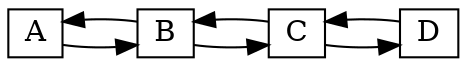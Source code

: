 digraph ll {
  rankdir = LR;
  node [shape=record, width=.2, height=.2];

  A->B->C->D;
  D->C->B->A;
}